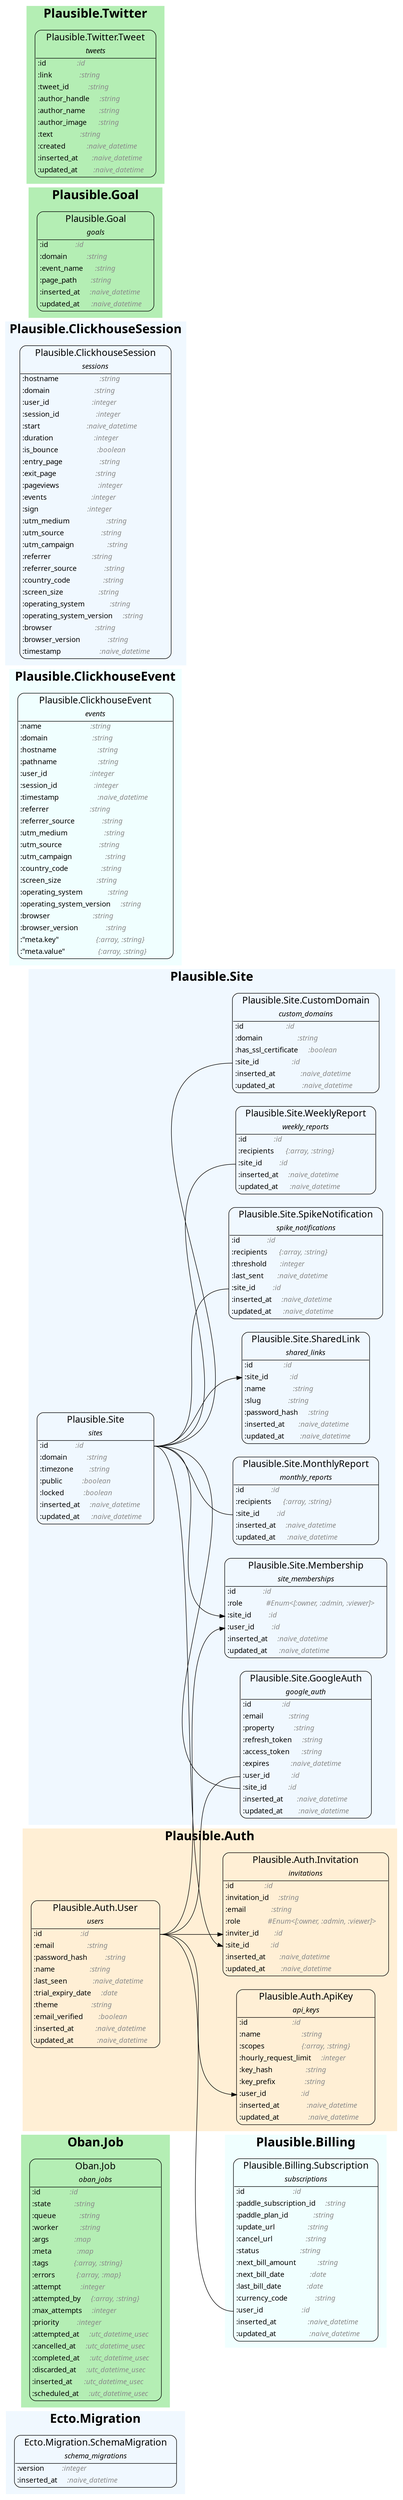 digraph {
  ranksep=1.0; rankdir=LR;
  node [shape = none, fontname="Roboto Mono"];
  
  subgraph "cluster_Ecto.Migration" {
    style=filled
    fontname="Roboto Mono"
    color = "#f0f8ff"
    label = <<font point-size='24'><b>Ecto.Migration</b></font>>
    "Ecto.Migration.SchemaMigration" [label= <<table align='left' border='1' style='rounded' cellspacing='0' cellpadding='4' cellborder='0'><tr><td port='header@schema_module'><font point-size='18'>   Ecto.Migration.SchemaMigration   </font></td></tr><tr><td border='1' sides='b' colspan='2'><font point-size='14'><i>schema_migrations</i></font></td></tr><tr><td align='left' port='field@version'>:version         <i><font color='gray54'>:integer            </font></i></td></tr><tr><td align='left' port='field@inserted_at'>:inserted_at     <i><font color='gray54'>:naive_datetime     </font></i></td></tr></table>>]
  }
  subgraph "cluster_Oban.Job" {
    style=filled
    fontname="Roboto Mono"
    color = "#b4eeb4"
    label = <<font point-size='24'><b>Oban.Job</b></font>>
    "Oban.Job" [label= <<table align='left' border='1' style='rounded' cellspacing='0' cellpadding='4' cellborder='0'><tr><td port='header@schema_module'><font point-size='18'>   Oban.Job   </font></td></tr><tr><td border='1' sides='b' colspan='2'><font point-size='14'><i>oban_jobs</i></font></td></tr><tr><td align='left' port='field@id'>:id               <i><font color='gray54'>:id                    </font></i></td></tr><tr><td align='left' port='field@state'>:state            <i><font color='gray54'>:string                </font></i></td></tr><tr><td align='left' port='field@queue'>:queue            <i><font color='gray54'>:string                </font></i></td></tr><tr><td align='left' port='field@worker'>:worker           <i><font color='gray54'>:string                </font></i></td></tr><tr><td align='left' port='field@args'>:args             <i><font color='gray54'>:map                   </font></i></td></tr><tr><td align='left' port='field@meta'>:meta             <i><font color='gray54'>:map                   </font></i></td></tr><tr><td align='left' port='field@tags'>:tags             <i><font color='gray54'>{:array, :string}      </font></i></td></tr><tr><td align='left' port='field@errors'>:errors           <i><font color='gray54'>{:array, :map}         </font></i></td></tr><tr><td align='left' port='field@attempt'>:attempt          <i><font color='gray54'>:integer               </font></i></td></tr><tr><td align='left' port='field@attempted_by'>:attempted_by     <i><font color='gray54'>{:array, :string}      </font></i></td></tr><tr><td align='left' port='field@max_attempts'>:max_attempts     <i><font color='gray54'>:integer               </font></i></td></tr><tr><td align='left' port='field@priority'>:priority         <i><font color='gray54'>:integer               </font></i></td></tr><tr><td align='left' port='field@attempted_at'>:attempted_at     <i><font color='gray54'>:utc_datetime_usec     </font></i></td></tr><tr><td align='left' port='field@cancelled_at'>:cancelled_at     <i><font color='gray54'>:utc_datetime_usec     </font></i></td></tr><tr><td align='left' port='field@completed_at'>:completed_at     <i><font color='gray54'>:utc_datetime_usec     </font></i></td></tr><tr><td align='left' port='field@discarded_at'>:discarded_at     <i><font color='gray54'>:utc_datetime_usec     </font></i></td></tr><tr><td align='left' port='field@inserted_at'>:inserted_at      <i><font color='gray54'>:utc_datetime_usec     </font></i></td></tr><tr><td align='left' port='field@scheduled_at'>:scheduled_at     <i><font color='gray54'>:utc_datetime_usec     </font></i></td></tr></table>>]
  }
  subgraph "cluster_Plausible.Auth" {
    style=filled
    fontname="Roboto Mono"
    color = "#ffefd5"
    label = <<font point-size='24'><b>Plausible.Auth</b></font>>
    "Plausible.Auth.ApiKey" [label= <<table align='left' border='1' style='rounded' cellspacing='0' cellpadding='4' cellborder='0'><tr><td port='header@schema_module'><font point-size='18'>   Plausible.Auth.ApiKey   </font></td></tr><tr><td border='1' sides='b' colspan='2'><font point-size='14'><i>api_keys</i></font></td></tr><tr><td align='left' port='field@id'>:id                       <i><font color='gray54'>:id                   </font></i></td></tr><tr><td align='left' port='field@name'>:name                     <i><font color='gray54'>:string               </font></i></td></tr><tr><td align='left' port='field@scopes'>:scopes                   <i><font color='gray54'>{:array, :string}     </font></i></td></tr><tr><td align='left' port='field@hourly_request_limit'>:hourly_request_limit     <i><font color='gray54'>:integer              </font></i></td></tr><tr><td align='left' port='field@key_hash'>:key_hash                 <i><font color='gray54'>:string               </font></i></td></tr><tr><td align='left' port='field@key_prefix'>:key_prefix               <i><font color='gray54'>:string               </font></i></td></tr><tr><td align='left' port='field@user_id'>:user_id                  <i><font color='gray54'>:id                   </font></i></td></tr><tr><td align='left' port='field@inserted_at'>:inserted_at              <i><font color='gray54'>:naive_datetime       </font></i></td></tr><tr><td align='left' port='field@updated_at'>:updated_at               <i><font color='gray54'>:naive_datetime       </font></i></td></tr></table>>]
  "Plausible.Auth.Invitation" [label= <<table align='left' border='1' style='rounded' cellspacing='0' cellpadding='4' cellborder='0'><tr><td port='header@schema_module'><font point-size='18'>   Plausible.Auth.Invitation   </font></td></tr><tr><td border='1' sides='b' colspan='2'><font point-size='14'><i>invitations</i></font></td></tr><tr><td align='left' port='field@id'>:id                <i><font color='gray54'>:id                                  </font></i></td></tr><tr><td align='left' port='field@invitation_id'>:invitation_id     <i><font color='gray54'>:string                              </font></i></td></tr><tr><td align='left' port='field@email'>:email             <i><font color='gray54'>:string                              </font></i></td></tr><tr><td align='left' port='field@role'>:role              <i><font color='gray54'>#Enum&lt;[:owner, :admin, :viewer]&gt;     </font></i></td></tr><tr><td align='left' port='field@inviter_id'>:inviter_id        <i><font color='gray54'>:id                                  </font></i></td></tr><tr><td align='left' port='field@site_id'>:site_id           <i><font color='gray54'>:id                                  </font></i></td></tr><tr><td align='left' port='field@inserted_at'>:inserted_at       <i><font color='gray54'>:naive_datetime                      </font></i></td></tr><tr><td align='left' port='field@updated_at'>:updated_at        <i><font color='gray54'>:naive_datetime                      </font></i></td></tr></table>>]
  "Plausible.Auth.User" [label= <<table align='left' border='1' style='rounded' cellspacing='0' cellpadding='4' cellborder='0'><tr><td port='header@schema_module'><font point-size='18'>   Plausible.Auth.User   </font></td></tr><tr><td border='1' sides='b' colspan='2'><font point-size='14'><i>users</i></font></td></tr><tr><td align='left' port='field@id'>:id                    <i><font color='gray54'>:id                 </font></i></td></tr><tr><td align='left' port='field@email'>:email                 <i><font color='gray54'>:string             </font></i></td></tr><tr><td align='left' port='field@password_hash'>:password_hash         <i><font color='gray54'>:string             </font></i></td></tr><tr><td align='left' port='field@name'>:name                  <i><font color='gray54'>:string             </font></i></td></tr><tr><td align='left' port='field@last_seen'>:last_seen             <i><font color='gray54'>:naive_datetime     </font></i></td></tr><tr><td align='left' port='field@trial_expiry_date'>:trial_expiry_date     <i><font color='gray54'>:date               </font></i></td></tr><tr><td align='left' port='field@theme'>:theme                 <i><font color='gray54'>:string             </font></i></td></tr><tr><td align='left' port='field@email_verified'>:email_verified        <i><font color='gray54'>:boolean            </font></i></td></tr><tr><td align='left' port='field@inserted_at'>:inserted_at           <i><font color='gray54'>:naive_datetime     </font></i></td></tr><tr><td align='left' port='field@updated_at'>:updated_at            <i><font color='gray54'>:naive_datetime     </font></i></td></tr></table>>]
  }
  subgraph "cluster_Plausible.Billing" {
    style=filled
    fontname="Roboto Mono"
    color = "#f0ffff"
    label = <<font point-size='24'><b>Plausible.Billing</b></font>>
    "Plausible.Billing.Subscription" [label= <<table align='left' border='1' style='rounded' cellspacing='0' cellpadding='4' cellborder='0'><tr><td port='header@schema_module'><font point-size='18'>   Plausible.Billing.Subscription   </font></td></tr><tr><td border='1' sides='b' colspan='2'><font point-size='14'><i>subscriptions</i></font></td></tr><tr><td align='left' port='field@id'>:id                         <i><font color='gray54'>:id                 </font></i></td></tr><tr><td align='left' port='field@paddle_subscription_id'>:paddle_subscription_id     <i><font color='gray54'>:string             </font></i></td></tr><tr><td align='left' port='field@paddle_plan_id'>:paddle_plan_id             <i><font color='gray54'>:string             </font></i></td></tr><tr><td align='left' port='field@update_url'>:update_url                 <i><font color='gray54'>:string             </font></i></td></tr><tr><td align='left' port='field@cancel_url'>:cancel_url                 <i><font color='gray54'>:string             </font></i></td></tr><tr><td align='left' port='field@status'>:status                     <i><font color='gray54'>:string             </font></i></td></tr><tr><td align='left' port='field@next_bill_amount'>:next_bill_amount           <i><font color='gray54'>:string             </font></i></td></tr><tr><td align='left' port='field@next_bill_date'>:next_bill_date             <i><font color='gray54'>:date               </font></i></td></tr><tr><td align='left' port='field@last_bill_date'>:last_bill_date             <i><font color='gray54'>:date               </font></i></td></tr><tr><td align='left' port='field@currency_code'>:currency_code              <i><font color='gray54'>:string             </font></i></td></tr><tr><td align='left' port='field@user_id'>:user_id                    <i><font color='gray54'>:id                 </font></i></td></tr><tr><td align='left' port='field@inserted_at'>:inserted_at                <i><font color='gray54'>:naive_datetime     </font></i></td></tr><tr><td align='left' port='field@updated_at'>:updated_at                 <i><font color='gray54'>:naive_datetime     </font></i></td></tr></table>>]
  }
  subgraph "cluster_Plausible.ClickhouseEvent" {
    style=filled
    fontname="Roboto Mono"
    color = "#f0ffff"
    label = <<font point-size='24'><b>Plausible.ClickhouseEvent</b></font>>
    "Plausible.ClickhouseEvent" [label= <<table align='left' border='1' style='rounded' cellspacing='0' cellpadding='4' cellborder='0'><tr><td port='header@schema_module'><font point-size='18'>   Plausible.ClickhouseEvent   </font></td></tr><tr><td border='1' sides='b' colspan='2'><font point-size='14'><i>events</i></font></td></tr><tr><td align='left' port='field@name'>:name                         <i><font color='gray54'>:string               </font></i></td></tr><tr><td align='left' port='field@domain'>:domain                       <i><font color='gray54'>:string               </font></i></td></tr><tr><td align='left' port='field@hostname'>:hostname                     <i><font color='gray54'>:string               </font></i></td></tr><tr><td align='left' port='field@pathname'>:pathname                     <i><font color='gray54'>:string               </font></i></td></tr><tr><td align='left' port='field@user_id'>:user_id                      <i><font color='gray54'>:integer              </font></i></td></tr><tr><td align='left' port='field@session_id'>:session_id                   <i><font color='gray54'>:integer              </font></i></td></tr><tr><td align='left' port='field@timestamp'>:timestamp                    <i><font color='gray54'>:naive_datetime       </font></i></td></tr><tr><td align='left' port='field@referrer'>:referrer                     <i><font color='gray54'>:string               </font></i></td></tr><tr><td align='left' port='field@referrer_source'>:referrer_source              <i><font color='gray54'>:string               </font></i></td></tr><tr><td align='left' port='field@utm_medium'>:utm_medium                   <i><font color='gray54'>:string               </font></i></td></tr><tr><td align='left' port='field@utm_source'>:utm_source                   <i><font color='gray54'>:string               </font></i></td></tr><tr><td align='left' port='field@utm_campaign'>:utm_campaign                 <i><font color='gray54'>:string               </font></i></td></tr><tr><td align='left' port='field@country_code'>:country_code                 <i><font color='gray54'>:string               </font></i></td></tr><tr><td align='left' port='field@screen_size'>:screen_size                  <i><font color='gray54'>:string               </font></i></td></tr><tr><td align='left' port='field@operating_system'>:operating_system             <i><font color='gray54'>:string               </font></i></td></tr><tr><td align='left' port='field@operating_system_version'>:operating_system_version     <i><font color='gray54'>:string               </font></i></td></tr><tr><td align='left' port='field@browser'>:browser                      <i><font color='gray54'>:string               </font></i></td></tr><tr><td align='left' port='field@browser_version'>:browser_version              <i><font color='gray54'>:string               </font></i></td></tr><tr><td align='left' port='field@meta.key'>:&quot;meta.key&quot;                   <i><font color='gray54'>{:array, :string}     </font></i></td></tr><tr><td align='left' port='field@meta.value'>:&quot;meta.value&quot;                 <i><font color='gray54'>{:array, :string}     </font></i></td></tr></table>>]
  }
  subgraph "cluster_Plausible.ClickhouseSession" {
    style=filled
    fontname="Roboto Mono"
    color = "#f0f8ff"
    label = <<font point-size='24'><b>Plausible.ClickhouseSession</b></font>>
    "Plausible.ClickhouseSession" [label= <<table align='left' border='1' style='rounded' cellspacing='0' cellpadding='4' cellborder='0'><tr><td port='header@schema_module'><font point-size='18'>   Plausible.ClickhouseSession   </font></td></tr><tr><td border='1' sides='b' colspan='2'><font point-size='14'><i>sessions</i></font></td></tr><tr><td align='left' port='field@hostname'>:hostname                     <i><font color='gray54'>:string             </font></i></td></tr><tr><td align='left' port='field@domain'>:domain                       <i><font color='gray54'>:string             </font></i></td></tr><tr><td align='left' port='field@user_id'>:user_id                      <i><font color='gray54'>:integer            </font></i></td></tr><tr><td align='left' port='field@session_id'>:session_id                   <i><font color='gray54'>:integer            </font></i></td></tr><tr><td align='left' port='field@start'>:start                        <i><font color='gray54'>:naive_datetime     </font></i></td></tr><tr><td align='left' port='field@duration'>:duration                     <i><font color='gray54'>:integer            </font></i></td></tr><tr><td align='left' port='field@is_bounce'>:is_bounce                    <i><font color='gray54'>:boolean            </font></i></td></tr><tr><td align='left' port='field@entry_page'>:entry_page                   <i><font color='gray54'>:string             </font></i></td></tr><tr><td align='left' port='field@exit_page'>:exit_page                    <i><font color='gray54'>:string             </font></i></td></tr><tr><td align='left' port='field@pageviews'>:pageviews                    <i><font color='gray54'>:integer            </font></i></td></tr><tr><td align='left' port='field@events'>:events                       <i><font color='gray54'>:integer            </font></i></td></tr><tr><td align='left' port='field@sign'>:sign                         <i><font color='gray54'>:integer            </font></i></td></tr><tr><td align='left' port='field@utm_medium'>:utm_medium                   <i><font color='gray54'>:string             </font></i></td></tr><tr><td align='left' port='field@utm_source'>:utm_source                   <i><font color='gray54'>:string             </font></i></td></tr><tr><td align='left' port='field@utm_campaign'>:utm_campaign                 <i><font color='gray54'>:string             </font></i></td></tr><tr><td align='left' port='field@referrer'>:referrer                     <i><font color='gray54'>:string             </font></i></td></tr><tr><td align='left' port='field@referrer_source'>:referrer_source              <i><font color='gray54'>:string             </font></i></td></tr><tr><td align='left' port='field@country_code'>:country_code                 <i><font color='gray54'>:string             </font></i></td></tr><tr><td align='left' port='field@screen_size'>:screen_size                  <i><font color='gray54'>:string             </font></i></td></tr><tr><td align='left' port='field@operating_system'>:operating_system             <i><font color='gray54'>:string             </font></i></td></tr><tr><td align='left' port='field@operating_system_version'>:operating_system_version     <i><font color='gray54'>:string             </font></i></td></tr><tr><td align='left' port='field@browser'>:browser                      <i><font color='gray54'>:string             </font></i></td></tr><tr><td align='left' port='field@browser_version'>:browser_version              <i><font color='gray54'>:string             </font></i></td></tr><tr><td align='left' port='field@timestamp'>:timestamp                    <i><font color='gray54'>:naive_datetime     </font></i></td></tr></table>>]
  }
  subgraph "cluster_Plausible.Goal" {
    style=filled
    fontname="Roboto Mono"
    color = "#b4eeb4"
    label = <<font point-size='24'><b>Plausible.Goal</b></font>>
    "Plausible.Goal" [label= <<table align='left' border='1' style='rounded' cellspacing='0' cellpadding='4' cellborder='0'><tr><td port='header@schema_module'><font point-size='18'>   Plausible.Goal   </font></td></tr><tr><td border='1' sides='b' colspan='2'><font point-size='14'><i>goals</i></font></td></tr><tr><td align='left' port='field@id'>:id              <i><font color='gray54'>:id                 </font></i></td></tr><tr><td align='left' port='field@domain'>:domain          <i><font color='gray54'>:string             </font></i></td></tr><tr><td align='left' port='field@event_name'>:event_name      <i><font color='gray54'>:string             </font></i></td></tr><tr><td align='left' port='field@page_path'>:page_path       <i><font color='gray54'>:string             </font></i></td></tr><tr><td align='left' port='field@inserted_at'>:inserted_at     <i><font color='gray54'>:naive_datetime     </font></i></td></tr><tr><td align='left' port='field@updated_at'>:updated_at      <i><font color='gray54'>:naive_datetime     </font></i></td></tr></table>>]
  }
  subgraph "cluster_Plausible.Site" {
    style=filled
    fontname="Roboto Mono"
    color = "#f0f8ff"
    label = <<font point-size='24'><b>Plausible.Site</b></font>>
    "Plausible.Site" [label= <<table align='left' border='1' style='rounded' cellspacing='0' cellpadding='4' cellborder='0'><tr><td port='header@schema_module'><font point-size='18'>   Plausible.Site   </font></td></tr><tr><td border='1' sides='b' colspan='2'><font point-size='14'><i>sites</i></font></td></tr><tr><td align='left' port='field@id'>:id              <i><font color='gray54'>:id                 </font></i></td></tr><tr><td align='left' port='field@domain'>:domain          <i><font color='gray54'>:string             </font></i></td></tr><tr><td align='left' port='field@timezone'>:timezone        <i><font color='gray54'>:string             </font></i></td></tr><tr><td align='left' port='field@public'>:public          <i><font color='gray54'>:boolean            </font></i></td></tr><tr><td align='left' port='field@locked'>:locked          <i><font color='gray54'>:boolean            </font></i></td></tr><tr><td align='left' port='field@inserted_at'>:inserted_at     <i><font color='gray54'>:naive_datetime     </font></i></td></tr><tr><td align='left' port='field@updated_at'>:updated_at      <i><font color='gray54'>:naive_datetime     </font></i></td></tr></table>>]
  "Plausible.Site.CustomDomain" [label= <<table align='left' border='1' style='rounded' cellspacing='0' cellpadding='4' cellborder='0'><tr><td port='header@schema_module'><font point-size='18'>   Plausible.Site.CustomDomain   </font></td></tr><tr><td border='1' sides='b' colspan='2'><font point-size='14'><i>custom_domains</i></font></td></tr><tr><td align='left' port='field@id'>:id                      <i><font color='gray54'>:id                 </font></i></td></tr><tr><td align='left' port='field@domain'>:domain                  <i><font color='gray54'>:string             </font></i></td></tr><tr><td align='left' port='field@has_ssl_certificate'>:has_ssl_certificate     <i><font color='gray54'>:boolean            </font></i></td></tr><tr><td align='left' port='field@site_id'>:site_id                 <i><font color='gray54'>:id                 </font></i></td></tr><tr><td align='left' port='field@inserted_at'>:inserted_at             <i><font color='gray54'>:naive_datetime     </font></i></td></tr><tr><td align='left' port='field@updated_at'>:updated_at              <i><font color='gray54'>:naive_datetime     </font></i></td></tr></table>>]
  "Plausible.Site.GoogleAuth" [label= <<table align='left' border='1' style='rounded' cellspacing='0' cellpadding='4' cellborder='0'><tr><td port='header@schema_module'><font point-size='18'>   Plausible.Site.GoogleAuth   </font></td></tr><tr><td border='1' sides='b' colspan='2'><font point-size='14'><i>google_auth</i></font></td></tr><tr><td align='left' port='field@id'>:id                <i><font color='gray54'>:id                 </font></i></td></tr><tr><td align='left' port='field@email'>:email             <i><font color='gray54'>:string             </font></i></td></tr><tr><td align='left' port='field@property'>:property          <i><font color='gray54'>:string             </font></i></td></tr><tr><td align='left' port='field@refresh_token'>:refresh_token     <i><font color='gray54'>:string             </font></i></td></tr><tr><td align='left' port='field@access_token'>:access_token      <i><font color='gray54'>:string             </font></i></td></tr><tr><td align='left' port='field@expires'>:expires           <i><font color='gray54'>:naive_datetime     </font></i></td></tr><tr><td align='left' port='field@user_id'>:user_id           <i><font color='gray54'>:id                 </font></i></td></tr><tr><td align='left' port='field@site_id'>:site_id           <i><font color='gray54'>:id                 </font></i></td></tr><tr><td align='left' port='field@inserted_at'>:inserted_at       <i><font color='gray54'>:naive_datetime     </font></i></td></tr><tr><td align='left' port='field@updated_at'>:updated_at        <i><font color='gray54'>:naive_datetime     </font></i></td></tr></table>>]
  "Plausible.Site.Membership" [label= <<table align='left' border='1' style='rounded' cellspacing='0' cellpadding='4' cellborder='0'><tr><td port='header@schema_module'><font point-size='18'>   Plausible.Site.Membership   </font></td></tr><tr><td border='1' sides='b' colspan='2'><font point-size='14'><i>site_memberships</i></font></td></tr><tr><td align='left' port='field@id'>:id              <i><font color='gray54'>:id                                  </font></i></td></tr><tr><td align='left' port='field@role'>:role            <i><font color='gray54'>#Enum&lt;[:owner, :admin, :viewer]&gt;     </font></i></td></tr><tr><td align='left' port='field@site_id'>:site_id         <i><font color='gray54'>:id                                  </font></i></td></tr><tr><td align='left' port='field@user_id'>:user_id         <i><font color='gray54'>:id                                  </font></i></td></tr><tr><td align='left' port='field@inserted_at'>:inserted_at     <i><font color='gray54'>:naive_datetime                      </font></i></td></tr><tr><td align='left' port='field@updated_at'>:updated_at      <i><font color='gray54'>:naive_datetime                      </font></i></td></tr></table>>]
  "Plausible.Site.MonthlyReport" [label= <<table align='left' border='1' style='rounded' cellspacing='0' cellpadding='4' cellborder='0'><tr><td port='header@schema_module'><font point-size='18'>   Plausible.Site.MonthlyReport   </font></td></tr><tr><td border='1' sides='b' colspan='2'><font point-size='14'><i>monthly_reports</i></font></td></tr><tr><td align='left' port='field@id'>:id              <i><font color='gray54'>:id                   </font></i></td></tr><tr><td align='left' port='field@recipients'>:recipients      <i><font color='gray54'>{:array, :string}     </font></i></td></tr><tr><td align='left' port='field@site_id'>:site_id         <i><font color='gray54'>:id                   </font></i></td></tr><tr><td align='left' port='field@inserted_at'>:inserted_at     <i><font color='gray54'>:naive_datetime       </font></i></td></tr><tr><td align='left' port='field@updated_at'>:updated_at      <i><font color='gray54'>:naive_datetime       </font></i></td></tr></table>>]
  "Plausible.Site.SharedLink" [label= <<table align='left' border='1' style='rounded' cellspacing='0' cellpadding='4' cellborder='0'><tr><td port='header@schema_module'><font point-size='18'>   Plausible.Site.SharedLink   </font></td></tr><tr><td border='1' sides='b' colspan='2'><font point-size='14'><i>shared_links</i></font></td></tr><tr><td align='left' port='field@id'>:id                <i><font color='gray54'>:id                 </font></i></td></tr><tr><td align='left' port='field@site_id'>:site_id           <i><font color='gray54'>:id                 </font></i></td></tr><tr><td align='left' port='field@name'>:name              <i><font color='gray54'>:string             </font></i></td></tr><tr><td align='left' port='field@slug'>:slug              <i><font color='gray54'>:string             </font></i></td></tr><tr><td align='left' port='field@password_hash'>:password_hash     <i><font color='gray54'>:string             </font></i></td></tr><tr><td align='left' port='field@inserted_at'>:inserted_at       <i><font color='gray54'>:naive_datetime     </font></i></td></tr><tr><td align='left' port='field@updated_at'>:updated_at        <i><font color='gray54'>:naive_datetime     </font></i></td></tr></table>>]
  "Plausible.Site.SpikeNotification" [label= <<table align='left' border='1' style='rounded' cellspacing='0' cellpadding='4' cellborder='0'><tr><td port='header@schema_module'><font point-size='18'>   Plausible.Site.SpikeNotification   </font></td></tr><tr><td border='1' sides='b' colspan='2'><font point-size='14'><i>spike_notifications</i></font></td></tr><tr><td align='left' port='field@id'>:id              <i><font color='gray54'>:id                   </font></i></td></tr><tr><td align='left' port='field@recipients'>:recipients      <i><font color='gray54'>{:array, :string}     </font></i></td></tr><tr><td align='left' port='field@threshold'>:threshold       <i><font color='gray54'>:integer              </font></i></td></tr><tr><td align='left' port='field@last_sent'>:last_sent       <i><font color='gray54'>:naive_datetime       </font></i></td></tr><tr><td align='left' port='field@site_id'>:site_id         <i><font color='gray54'>:id                   </font></i></td></tr><tr><td align='left' port='field@inserted_at'>:inserted_at     <i><font color='gray54'>:naive_datetime       </font></i></td></tr><tr><td align='left' port='field@updated_at'>:updated_at      <i><font color='gray54'>:naive_datetime       </font></i></td></tr></table>>]
  "Plausible.Site.WeeklyReport" [label= <<table align='left' border='1' style='rounded' cellspacing='0' cellpadding='4' cellborder='0'><tr><td port='header@schema_module'><font point-size='18'>   Plausible.Site.WeeklyReport   </font></td></tr><tr><td border='1' sides='b' colspan='2'><font point-size='14'><i>weekly_reports</i></font></td></tr><tr><td align='left' port='field@id'>:id              <i><font color='gray54'>:id                   </font></i></td></tr><tr><td align='left' port='field@recipients'>:recipients      <i><font color='gray54'>{:array, :string}     </font></i></td></tr><tr><td align='left' port='field@site_id'>:site_id         <i><font color='gray54'>:id                   </font></i></td></tr><tr><td align='left' port='field@inserted_at'>:inserted_at     <i><font color='gray54'>:naive_datetime       </font></i></td></tr><tr><td align='left' port='field@updated_at'>:updated_at      <i><font color='gray54'>:naive_datetime       </font></i></td></tr></table>>]
  }
  subgraph "cluster_Plausible.Twitter" {
    style=filled
    fontname="Roboto Mono"
    color = "#b4eeb4"
    label = <<font point-size='24'><b>Plausible.Twitter</b></font>>
    "Plausible.Twitter.Tweet" [label= <<table align='left' border='1' style='rounded' cellspacing='0' cellpadding='4' cellborder='0'><tr><td port='header@schema_module'><font point-size='18'>   Plausible.Twitter.Tweet   </font></td></tr><tr><td border='1' sides='b' colspan='2'><font point-size='14'><i>tweets</i></font></td></tr><tr><td align='left' port='field@id'>:id                <i><font color='gray54'>:id                 </font></i></td></tr><tr><td align='left' port='field@link'>:link              <i><font color='gray54'>:string             </font></i></td></tr><tr><td align='left' port='field@tweet_id'>:tweet_id          <i><font color='gray54'>:string             </font></i></td></tr><tr><td align='left' port='field@author_handle'>:author_handle     <i><font color='gray54'>:string             </font></i></td></tr><tr><td align='left' port='field@author_name'>:author_name       <i><font color='gray54'>:string             </font></i></td></tr><tr><td align='left' port='field@author_image'>:author_image      <i><font color='gray54'>:string             </font></i></td></tr><tr><td align='left' port='field@text'>:text              <i><font color='gray54'>:string             </font></i></td></tr><tr><td align='left' port='field@created'>:created           <i><font color='gray54'>:naive_datetime     </font></i></td></tr><tr><td align='left' port='field@inserted_at'>:inserted_at       <i><font color='gray54'>:naive_datetime     </font></i></td></tr><tr><td align='left' port='field@updated_at'>:updated_at        <i><font color='gray54'>:naive_datetime     </font></i></td></tr></table>>]
  }

  "Plausible.Site":"field@id":e -> "Plausible.Site.CustomDomain":"field@site_id":w [dir=none]
  "Plausible.Site":"field@id":e -> "Plausible.Site.GoogleAuth":"field@site_id":w [dir=none]
  "Plausible.Site":"field@id":e -> "Plausible.Auth.Invitation":"field@site_id":w
  "Plausible.Site":"field@id":e -> "Plausible.Site.MonthlyReport":"field@site_id":w [dir=none]
  "Plausible.Site":"field@id":e -> "Plausible.Site.SharedLink":"field@site_id":w
  "Plausible.Site":"field@id":e -> "Plausible.Site.Membership":"field@site_id":w
  "Plausible.Site":"field@id":e -> "Plausible.Site.SpikeNotification":"field@site_id":w [dir=none]
  "Plausible.Site":"field@id":e -> "Plausible.Site.WeeklyReport":"field@site_id":w [dir=none]
  "Plausible.Auth.User":"field@id":e -> "Plausible.Auth.ApiKey":"field@user_id":w
  "Plausible.Auth.User":"field@id":e -> "Plausible.Site.GoogleAuth":"field@user_id":w [dir=none]
  "Plausible.Auth.User":"field@id":e -> "Plausible.Auth.Invitation":"field@inviter_id":w
  "Plausible.Auth.User":"field@id":e -> "Plausible.Site.Membership":"field@user_id":w
  "Plausible.Auth.User":"field@id":e -> "Plausible.Billing.Subscription":"field@user_id":w [dir=none]
}
